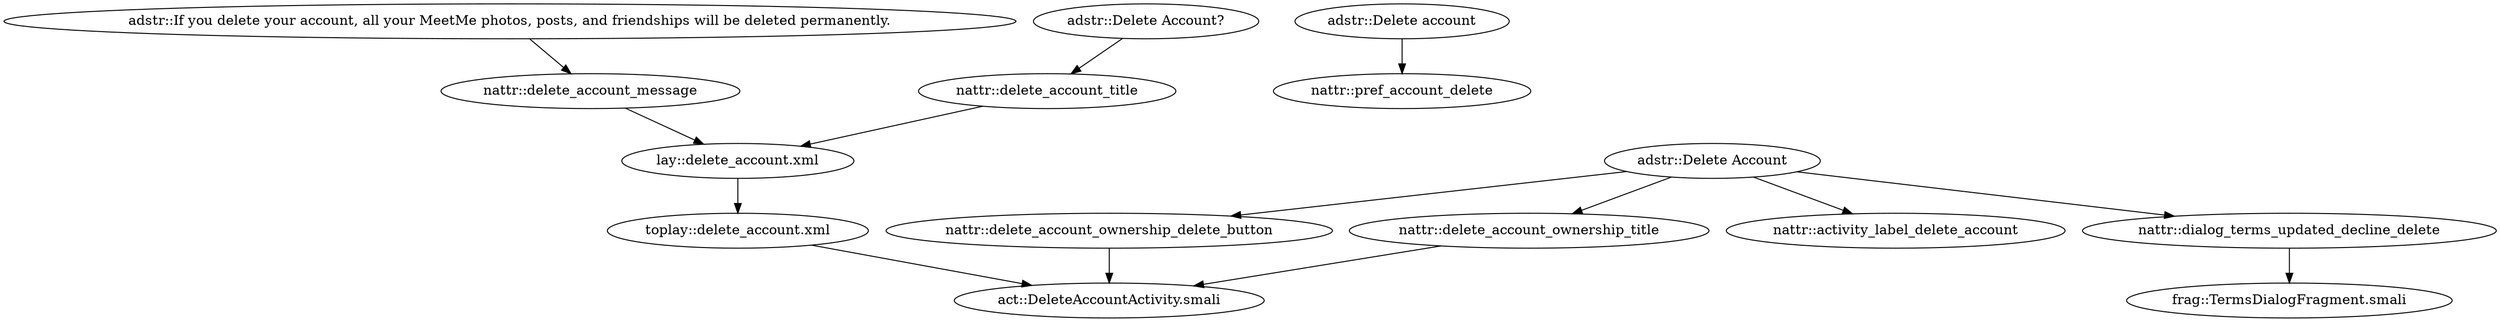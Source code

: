 digraph G {
"adstr::Delete Account" -> "nattr::activity_label_delete_account"
"adstr::Delete Account" -> "nattr::delete_account_ownership_delete_button"
"adstr::Delete Account" -> "nattr::delete_account_ownership_title"
"adstr::Delete Account" -> "nattr::dialog_terms_updated_decline_delete"
"adstr::If you delete your account, all your MeetMe photos, posts, and friendships will be deleted permanently." -> "nattr::delete_account_message"
"adstr::Delete Account?" -> "nattr::delete_account_title"
"adstr::Delete account" -> "nattr::pref_account_delete"
"nattr::delete_account_message" -> "lay::delete_account.xml"
"nattr::delete_account_title" -> "lay::delete_account.xml"
"nattr::dialog_terms_updated_decline_delete" -> "frag::TermsDialogFragment.smali"
"nattr::delete_account_ownership_delete_button" -> "act::DeleteAccountActivity.smali"
"nattr::delete_account_ownership_title" -> "act::DeleteAccountActivity.smali"
"lay::delete_account.xml" -> "toplay::delete_account.xml"
"toplay::delete_account.xml" -> "act::DeleteAccountActivity.smali"
}
